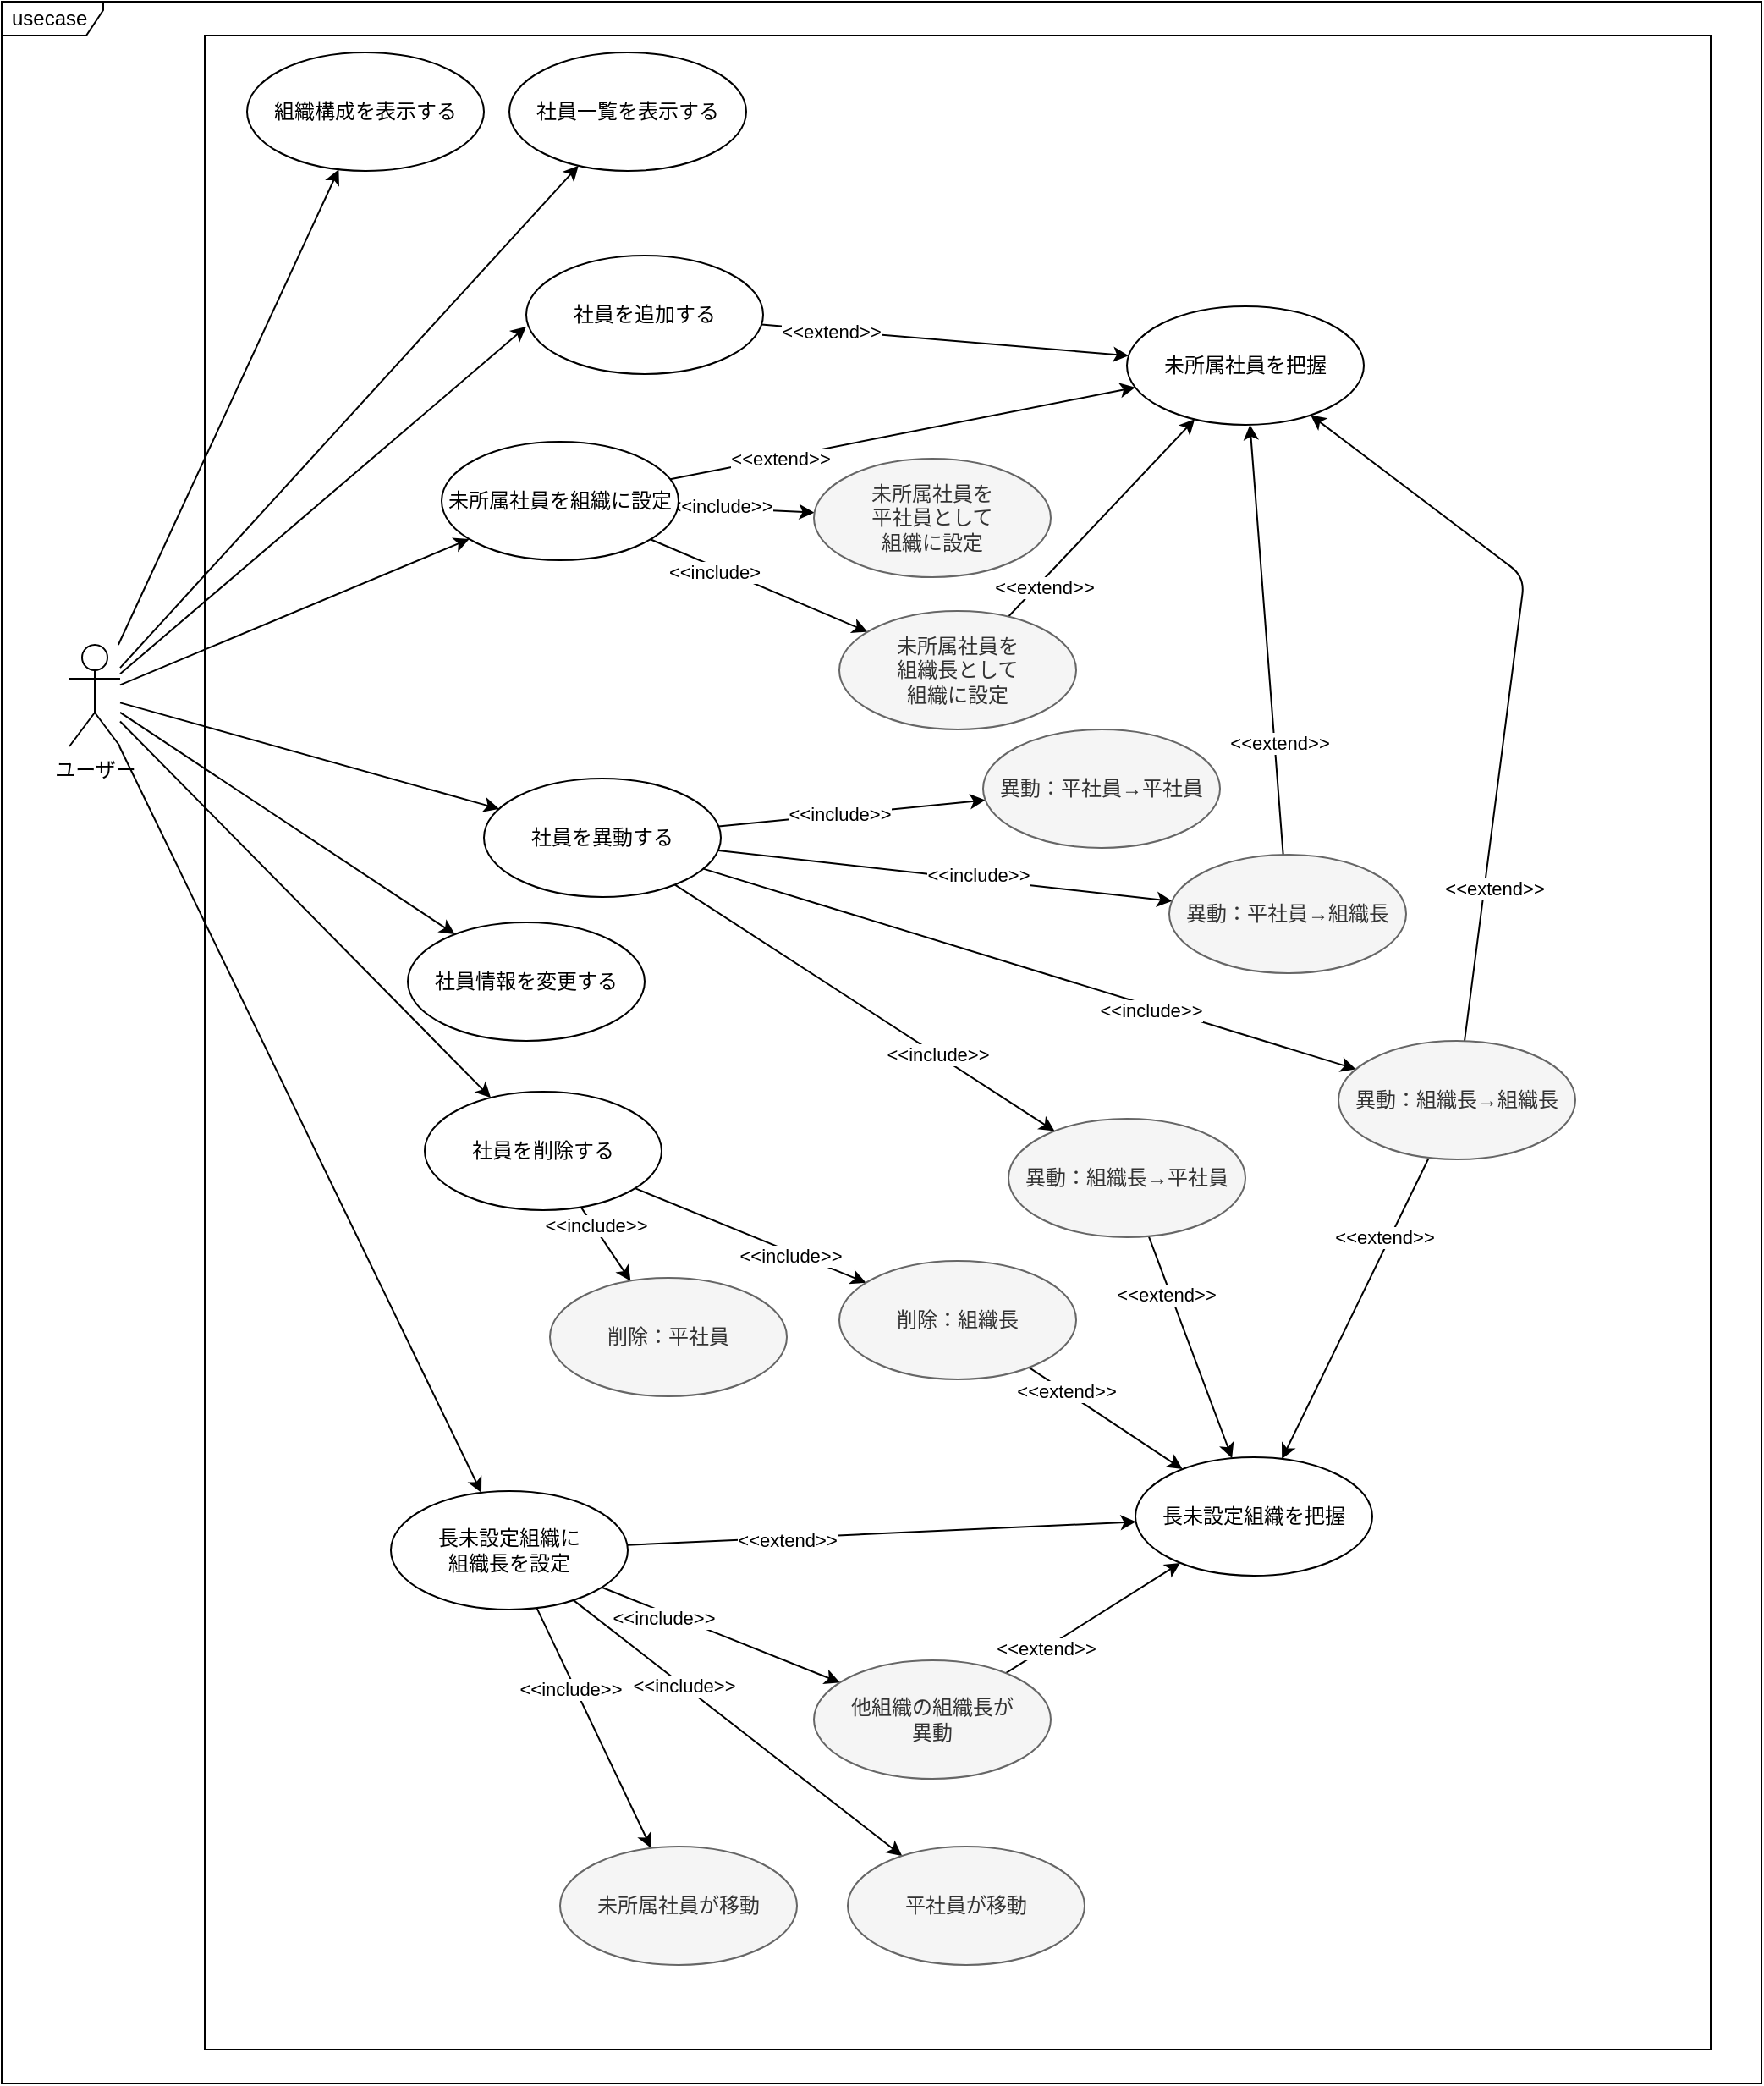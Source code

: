 <mxfile>
    <diagram id="2ksgyWF3tp9E1K3VVl34" name="ページ1">
        <mxGraphModel dx="1631" dy="971" grid="1" gridSize="10" guides="1" tooltips="1" connect="1" arrows="1" fold="1" page="1" pageScale="1" pageWidth="827" pageHeight="1169" math="0" shadow="0">
            <root>
                <mxCell id="0"/>
                <mxCell id="1" parent="0"/>
                <mxCell id="2" value="usecase&amp;nbsp;" style="shape=umlFrame;whiteSpace=wrap;html=1;width=60;height=20;swimlaneFillColor=#FFFFFF;" parent="1" vertex="1">
                    <mxGeometry x="90" y="90" width="1040" height="1230" as="geometry"/>
                </mxCell>
                <mxCell id="4" value="" style="rounded=0;whiteSpace=wrap;html=1;" parent="1" vertex="1">
                    <mxGeometry x="210" y="110" width="890" height="1190" as="geometry"/>
                </mxCell>
                <mxCell id="JHWFW5T5HbclnQ7vvKRL-102" style="edgeStyle=none;html=1;" edge="1" parent="1" source="5" target="JHWFW5T5HbclnQ7vvKRL-84">
                    <mxGeometry relative="1" as="geometry"/>
                </mxCell>
                <mxCell id="JHWFW5T5HbclnQ7vvKRL-103" value="&amp;lt;&amp;lt;extend&amp;gt;&amp;gt;" style="edgeLabel;html=1;align=center;verticalAlign=middle;resizable=0;points=[];" vertex="1" connectable="0" parent="JHWFW5T5HbclnQ7vvKRL-102">
                    <mxGeometry x="-0.616" relative="1" as="geometry">
                        <mxPoint x="-1" as="offset"/>
                    </mxGeometry>
                </mxCell>
                <mxCell id="5" value="社員を追加する" style="ellipse;whiteSpace=wrap;html=1;" parent="1" vertex="1">
                    <mxGeometry x="400" y="240" width="140" height="70" as="geometry"/>
                </mxCell>
                <mxCell id="35" style="edgeStyle=none;html=1;" parent="1" source="7" target="31" edge="1">
                    <mxGeometry relative="1" as="geometry"/>
                </mxCell>
                <mxCell id="40" value="&amp;lt;&amp;lt;include&amp;gt;&amp;gt;" style="edgeLabel;html=1;align=center;verticalAlign=middle;resizable=0;points=[];" parent="35" vertex="1" connectable="0">
                    <mxGeometry x="-0.102" y="1" relative="1" as="geometry">
                        <mxPoint as="offset"/>
                    </mxGeometry>
                </mxCell>
                <mxCell id="36" style="edgeStyle=none;html=1;" parent="1" source="7" target="32" edge="1">
                    <mxGeometry relative="1" as="geometry"/>
                </mxCell>
                <mxCell id="41" value="&amp;lt;&amp;lt;include&amp;gt;&amp;gt;" style="edgeLabel;html=1;align=center;verticalAlign=middle;resizable=0;points=[];" parent="36" vertex="1" connectable="0">
                    <mxGeometry x="0.255" y="-2" relative="1" as="geometry">
                        <mxPoint x="-15" y="-7" as="offset"/>
                    </mxGeometry>
                </mxCell>
                <mxCell id="38" style="edgeStyle=none;html=1;" parent="1" source="7" target="34" edge="1">
                    <mxGeometry relative="1" as="geometry"/>
                </mxCell>
                <mxCell id="42" value="&amp;lt;&amp;lt;include&amp;gt;&amp;gt;" style="edgeLabel;html=1;align=center;verticalAlign=middle;resizable=0;points=[];" parent="38" vertex="1" connectable="0">
                    <mxGeometry x="0.373" y="-2" relative="1" as="geometry">
                        <mxPoint as="offset"/>
                    </mxGeometry>
                </mxCell>
                <mxCell id="JHWFW5T5HbclnQ7vvKRL-67" style="edgeStyle=none;html=1;" edge="1" parent="1" source="7" target="33">
                    <mxGeometry relative="1" as="geometry"/>
                </mxCell>
                <mxCell id="JHWFW5T5HbclnQ7vvKRL-68" value="&amp;lt;&amp;lt;include&amp;gt;&amp;gt;" style="edgeLabel;html=1;align=center;verticalAlign=middle;resizable=0;points=[];" vertex="1" connectable="0" parent="JHWFW5T5HbclnQ7vvKRL-67">
                    <mxGeometry x="0.379" relative="1" as="geometry">
                        <mxPoint as="offset"/>
                    </mxGeometry>
                </mxCell>
                <mxCell id="7" value="社員を異動する" style="ellipse;whiteSpace=wrap;html=1;" parent="1" vertex="1">
                    <mxGeometry x="375" y="549" width="140" height="70" as="geometry"/>
                </mxCell>
                <mxCell id="46" style="edgeStyle=none;html=1;" parent="1" source="11" target="43" edge="1">
                    <mxGeometry relative="1" as="geometry"/>
                </mxCell>
                <mxCell id="48" value="&amp;lt;&amp;lt;include&amp;gt;&amp;gt;" style="edgeLabel;html=1;align=center;verticalAlign=middle;resizable=0;points=[];" parent="46" vertex="1" connectable="0">
                    <mxGeometry x="-0.483" y="1" relative="1" as="geometry">
                        <mxPoint as="offset"/>
                    </mxGeometry>
                </mxCell>
                <mxCell id="50" style="edgeStyle=none;html=1;" parent="1" source="11" target="45" edge="1">
                    <mxGeometry relative="1" as="geometry"/>
                </mxCell>
                <mxCell id="51" value="&amp;lt;&amp;lt;include&amp;gt;&amp;gt;" style="edgeLabel;html=1;align=center;verticalAlign=middle;resizable=0;points=[];" parent="50" vertex="1" connectable="0">
                    <mxGeometry x="0.349" y="-2" relative="1" as="geometry">
                        <mxPoint as="offset"/>
                    </mxGeometry>
                </mxCell>
                <mxCell id="11" value="社員を削除する" style="ellipse;whiteSpace=wrap;html=1;" parent="1" vertex="1">
                    <mxGeometry x="340" y="734" width="140" height="70" as="geometry"/>
                </mxCell>
                <mxCell id="16" style="edgeStyle=none;html=1;" parent="1" source="3" target="11" edge="1">
                    <mxGeometry relative="1" as="geometry"/>
                </mxCell>
                <mxCell id="17" style="edgeStyle=none;html=1;entryX=0;entryY=0.6;entryDx=0;entryDy=0;entryPerimeter=0;" parent="1" source="3" target="5" edge="1">
                    <mxGeometry relative="1" as="geometry"/>
                </mxCell>
                <mxCell id="18" style="edgeStyle=none;html=1;" parent="1" source="3" target="7" edge="1">
                    <mxGeometry relative="1" as="geometry"/>
                </mxCell>
                <mxCell id="21" style="edgeStyle=none;html=1;" parent="1" source="3" target="19" edge="1">
                    <mxGeometry relative="1" as="geometry"/>
                </mxCell>
                <mxCell id="22" style="edgeStyle=none;html=1;" parent="1" source="3" target="20" edge="1">
                    <mxGeometry relative="1" as="geometry"/>
                </mxCell>
                <mxCell id="53" style="edgeStyle=none;html=1;" parent="1" source="3" target="52" edge="1">
                    <mxGeometry relative="1" as="geometry"/>
                </mxCell>
                <mxCell id="JHWFW5T5HbclnQ7vvKRL-100" style="edgeStyle=none;html=1;" edge="1" parent="1" source="3" target="JHWFW5T5HbclnQ7vvKRL-88">
                    <mxGeometry relative="1" as="geometry"/>
                </mxCell>
                <mxCell id="JHWFW5T5HbclnQ7vvKRL-101" style="edgeStyle=none;html=1;" edge="1" parent="1" source="3" target="JHWFW5T5HbclnQ7vvKRL-94">
                    <mxGeometry relative="1" as="geometry"/>
                </mxCell>
                <mxCell id="3" value="ユーザー" style="shape=umlActor;verticalLabelPosition=bottom;verticalAlign=top;html=1;" parent="1" vertex="1">
                    <mxGeometry x="130" y="470" width="30" height="60" as="geometry"/>
                </mxCell>
                <mxCell id="19" value="社員一覧を表示する" style="ellipse;whiteSpace=wrap;html=1;" parent="1" vertex="1">
                    <mxGeometry x="390" y="120" width="140" height="70" as="geometry"/>
                </mxCell>
                <mxCell id="20" value="組織構成を表示する" style="ellipse;whiteSpace=wrap;html=1;" parent="1" vertex="1">
                    <mxGeometry x="235" y="120" width="140" height="70" as="geometry"/>
                </mxCell>
                <mxCell id="31" value="異動：平社員→平社員" style="ellipse;whiteSpace=wrap;html=1;fillColor=#f5f5f5;fontColor=#333333;strokeColor=#666666;" parent="1" vertex="1">
                    <mxGeometry x="670" y="520" width="140" height="70" as="geometry"/>
                </mxCell>
                <mxCell id="JHWFW5T5HbclnQ7vvKRL-106" style="edgeStyle=none;html=1;" edge="1" parent="1" source="32" target="JHWFW5T5HbclnQ7vvKRL-84">
                    <mxGeometry relative="1" as="geometry">
                        <Array as="points"/>
                    </mxGeometry>
                </mxCell>
                <mxCell id="JHWFW5T5HbclnQ7vvKRL-107" value="&amp;lt;&amp;lt;extend&amp;gt;&amp;gt;" style="edgeLabel;html=1;align=center;verticalAlign=middle;resizable=0;points=[];" vertex="1" connectable="0" parent="JHWFW5T5HbclnQ7vvKRL-106">
                    <mxGeometry x="-0.478" y="-3" relative="1" as="geometry">
                        <mxPoint as="offset"/>
                    </mxGeometry>
                </mxCell>
                <mxCell id="32" value="異動：平社員→組織長" style="ellipse;whiteSpace=wrap;html=1;fillColor=#f5f5f5;fontColor=#333333;strokeColor=#666666;" parent="1" vertex="1">
                    <mxGeometry x="780" y="594" width="140" height="70" as="geometry"/>
                </mxCell>
                <mxCell id="JHWFW5T5HbclnQ7vvKRL-108" style="edgeStyle=none;html=1;" edge="1" parent="1" source="33" target="JHWFW5T5HbclnQ7vvKRL-85">
                    <mxGeometry relative="1" as="geometry"/>
                </mxCell>
                <mxCell id="JHWFW5T5HbclnQ7vvKRL-109" value="&amp;lt;&amp;lt;extend&amp;gt;&amp;gt;" style="edgeLabel;html=1;align=center;verticalAlign=middle;resizable=0;points=[];" vertex="1" connectable="0" parent="JHWFW5T5HbclnQ7vvKRL-108">
                    <mxGeometry x="-0.495" y="-3" relative="1" as="geometry">
                        <mxPoint as="offset"/>
                    </mxGeometry>
                </mxCell>
                <mxCell id="33" value="異動：組織長→平社員" style="ellipse;whiteSpace=wrap;html=1;fillColor=#f5f5f5;fontColor=#333333;strokeColor=#666666;" parent="1" vertex="1">
                    <mxGeometry x="685" y="750" width="140" height="70" as="geometry"/>
                </mxCell>
                <mxCell id="JHWFW5T5HbclnQ7vvKRL-110" style="edgeStyle=none;html=1;" edge="1" parent="1" source="34" target="JHWFW5T5HbclnQ7vvKRL-85">
                    <mxGeometry relative="1" as="geometry"/>
                </mxCell>
                <mxCell id="JHWFW5T5HbclnQ7vvKRL-111" value="&amp;lt;&amp;lt;extend&amp;gt;&amp;gt;" style="edgeLabel;html=1;align=center;verticalAlign=middle;resizable=0;points=[];" vertex="1" connectable="0" parent="JHWFW5T5HbclnQ7vvKRL-110">
                    <mxGeometry x="-0.458" y="-4" relative="1" as="geometry">
                        <mxPoint as="offset"/>
                    </mxGeometry>
                </mxCell>
                <mxCell id="JHWFW5T5HbclnQ7vvKRL-112" style="edgeStyle=none;html=1;" edge="1" parent="1" source="34" target="JHWFW5T5HbclnQ7vvKRL-84">
                    <mxGeometry relative="1" as="geometry">
                        <Array as="points">
                            <mxPoint x="990" y="430"/>
                        </Array>
                    </mxGeometry>
                </mxCell>
                <mxCell id="JHWFW5T5HbclnQ7vvKRL-113" value="&amp;lt;&amp;lt;extend&amp;gt;&amp;gt;" style="edgeLabel;html=1;align=center;verticalAlign=middle;resizable=0;points=[];" vertex="1" connectable="0" parent="JHWFW5T5HbclnQ7vvKRL-112">
                    <mxGeometry x="-0.578" y="-5" relative="1" as="geometry">
                        <mxPoint as="offset"/>
                    </mxGeometry>
                </mxCell>
                <mxCell id="34" value="異動：組織長→組織長" style="ellipse;whiteSpace=wrap;html=1;fillColor=#f5f5f5;fontColor=#333333;strokeColor=#666666;" parent="1" vertex="1">
                    <mxGeometry x="880" y="704" width="140" height="70" as="geometry"/>
                </mxCell>
                <mxCell id="43" value="削除：平社員" style="ellipse;whiteSpace=wrap;html=1;fillColor=#f5f5f5;fontColor=#333333;strokeColor=#666666;" parent="1" vertex="1">
                    <mxGeometry x="414" y="844" width="140" height="70" as="geometry"/>
                </mxCell>
                <mxCell id="JHWFW5T5HbclnQ7vvKRL-104" style="edgeStyle=none;html=1;" edge="1" parent="1" source="45" target="JHWFW5T5HbclnQ7vvKRL-85">
                    <mxGeometry relative="1" as="geometry"/>
                </mxCell>
                <mxCell id="JHWFW5T5HbclnQ7vvKRL-105" value="&amp;lt;&amp;lt;extend&amp;gt;&amp;gt;" style="edgeLabel;html=1;align=center;verticalAlign=middle;resizable=0;points=[];" vertex="1" connectable="0" parent="JHWFW5T5HbclnQ7vvKRL-104">
                    <mxGeometry x="-0.511" relative="1" as="geometry">
                        <mxPoint y="-1" as="offset"/>
                    </mxGeometry>
                </mxCell>
                <mxCell id="45" value="削除：組織長" style="ellipse;whiteSpace=wrap;html=1;fillColor=#f5f5f5;fontColor=#333333;strokeColor=#666666;" parent="1" vertex="1">
                    <mxGeometry x="585" y="834" width="140" height="70" as="geometry"/>
                </mxCell>
                <mxCell id="52" value="社員情報を変更する" style="ellipse;whiteSpace=wrap;html=1;" parent="1" vertex="1">
                    <mxGeometry x="330" y="634" width="140" height="70" as="geometry"/>
                </mxCell>
                <mxCell id="JHWFW5T5HbclnQ7vvKRL-84" value="未所属社員を把握" style="ellipse;whiteSpace=wrap;html=1;" vertex="1" parent="1">
                    <mxGeometry x="755" y="270" width="140" height="70" as="geometry"/>
                </mxCell>
                <mxCell id="JHWFW5T5HbclnQ7vvKRL-85" value="長未設定組織を把握" style="ellipse;whiteSpace=wrap;html=1;" vertex="1" parent="1">
                    <mxGeometry x="760" y="950" width="140" height="70" as="geometry"/>
                </mxCell>
                <mxCell id="JHWFW5T5HbclnQ7vvKRL-91" style="edgeStyle=none;html=1;" edge="1" parent="1" source="JHWFW5T5HbclnQ7vvKRL-88" target="JHWFW5T5HbclnQ7vvKRL-89">
                    <mxGeometry relative="1" as="geometry"/>
                </mxCell>
                <mxCell id="JHWFW5T5HbclnQ7vvKRL-97" value="&amp;lt;&amp;lt;include&amp;gt;&amp;gt;" style="edgeLabel;html=1;align=center;verticalAlign=middle;resizable=0;points=[];" vertex="1" connectable="0" parent="JHWFW5T5HbclnQ7vvKRL-91">
                    <mxGeometry x="-0.386" y="1" relative="1" as="geometry">
                        <mxPoint as="offset"/>
                    </mxGeometry>
                </mxCell>
                <mxCell id="JHWFW5T5HbclnQ7vvKRL-92" style="edgeStyle=none;html=1;" edge="1" parent="1" source="JHWFW5T5HbclnQ7vvKRL-88" target="JHWFW5T5HbclnQ7vvKRL-90">
                    <mxGeometry relative="1" as="geometry"/>
                </mxCell>
                <mxCell id="JHWFW5T5HbclnQ7vvKRL-98" value="&amp;lt;&amp;lt;include&amp;gt;" style="edgeLabel;html=1;align=center;verticalAlign=middle;resizable=0;points=[];" vertex="1" connectable="0" parent="JHWFW5T5HbclnQ7vvKRL-92">
                    <mxGeometry x="-0.399" y="-3" relative="1" as="geometry">
                        <mxPoint as="offset"/>
                    </mxGeometry>
                </mxCell>
                <mxCell id="JHWFW5T5HbclnQ7vvKRL-93" style="edgeStyle=none;html=1;" edge="1" parent="1" source="JHWFW5T5HbclnQ7vvKRL-88" target="JHWFW5T5HbclnQ7vvKRL-84">
                    <mxGeometry relative="1" as="geometry"/>
                </mxCell>
                <mxCell id="JHWFW5T5HbclnQ7vvKRL-96" value="&amp;lt;&amp;lt;extend&amp;gt;&amp;gt;" style="edgeLabel;html=1;align=center;verticalAlign=middle;resizable=0;points=[];" vertex="1" connectable="0" parent="JHWFW5T5HbclnQ7vvKRL-93">
                    <mxGeometry x="-0.529" relative="1" as="geometry">
                        <mxPoint as="offset"/>
                    </mxGeometry>
                </mxCell>
                <mxCell id="JHWFW5T5HbclnQ7vvKRL-88" value="未所属社員を組織に設定" style="ellipse;whiteSpace=wrap;html=1;" vertex="1" parent="1">
                    <mxGeometry x="350" y="350" width="140" height="70" as="geometry"/>
                </mxCell>
                <mxCell id="JHWFW5T5HbclnQ7vvKRL-89" value="未所属社員を&lt;br&gt;平社員として&lt;br&gt;組織に設定" style="ellipse;whiteSpace=wrap;html=1;fillColor=#f5f5f5;fontColor=#333333;strokeColor=#666666;" vertex="1" parent="1">
                    <mxGeometry x="570" y="360" width="140" height="70" as="geometry"/>
                </mxCell>
                <mxCell id="JHWFW5T5HbclnQ7vvKRL-114" style="edgeStyle=none;html=1;" edge="1" parent="1" source="JHWFW5T5HbclnQ7vvKRL-90" target="JHWFW5T5HbclnQ7vvKRL-84">
                    <mxGeometry relative="1" as="geometry"/>
                </mxCell>
                <mxCell id="JHWFW5T5HbclnQ7vvKRL-115" value="&amp;lt;&amp;lt;extend&amp;gt;&amp;gt;" style="edgeLabel;html=1;align=center;verticalAlign=middle;resizable=0;points=[];" vertex="1" connectable="0" parent="JHWFW5T5HbclnQ7vvKRL-114">
                    <mxGeometry x="-0.667" y="-3" relative="1" as="geometry">
                        <mxPoint as="offset"/>
                    </mxGeometry>
                </mxCell>
                <mxCell id="JHWFW5T5HbclnQ7vvKRL-90" value="未所属社員を&lt;br&gt;組織長として&lt;br&gt;組織に設定" style="ellipse;whiteSpace=wrap;html=1;fillColor=#f5f5f5;fontColor=#333333;strokeColor=#666666;" vertex="1" parent="1">
                    <mxGeometry x="585" y="450" width="140" height="70" as="geometry"/>
                </mxCell>
                <mxCell id="JHWFW5T5HbclnQ7vvKRL-95" style="edgeStyle=none;html=1;" edge="1" parent="1" source="JHWFW5T5HbclnQ7vvKRL-94" target="JHWFW5T5HbclnQ7vvKRL-85">
                    <mxGeometry relative="1" as="geometry"/>
                </mxCell>
                <mxCell id="JHWFW5T5HbclnQ7vvKRL-99" value="&amp;lt;&amp;lt;extend&amp;gt;&amp;gt;" style="edgeLabel;html=1;align=center;verticalAlign=middle;resizable=0;points=[];" vertex="1" connectable="0" parent="JHWFW5T5HbclnQ7vvKRL-95">
                    <mxGeometry x="-0.372" y="-1" relative="1" as="geometry">
                        <mxPoint as="offset"/>
                    </mxGeometry>
                </mxCell>
                <mxCell id="JHWFW5T5HbclnQ7vvKRL-117" style="edgeStyle=none;html=1;" edge="1" parent="1" source="JHWFW5T5HbclnQ7vvKRL-94" target="JHWFW5T5HbclnQ7vvKRL-116">
                    <mxGeometry relative="1" as="geometry"/>
                </mxCell>
                <mxCell id="JHWFW5T5HbclnQ7vvKRL-118" value="&amp;lt;&amp;lt;include&amp;gt;&amp;gt;" style="edgeLabel;html=1;align=center;verticalAlign=middle;resizable=0;points=[];" vertex="1" connectable="0" parent="JHWFW5T5HbclnQ7vvKRL-117">
                    <mxGeometry x="-0.474" y="-3" relative="1" as="geometry">
                        <mxPoint as="offset"/>
                    </mxGeometry>
                </mxCell>
                <mxCell id="JHWFW5T5HbclnQ7vvKRL-122" style="edgeStyle=none;html=1;" edge="1" parent="1" source="JHWFW5T5HbclnQ7vvKRL-94" target="JHWFW5T5HbclnQ7vvKRL-121">
                    <mxGeometry relative="1" as="geometry"/>
                </mxCell>
                <mxCell id="JHWFW5T5HbclnQ7vvKRL-123" value="&amp;lt;&amp;lt;include&amp;gt;&amp;gt;" style="edgeLabel;html=1;align=center;verticalAlign=middle;resizable=0;points=[];" vertex="1" connectable="0" parent="JHWFW5T5HbclnQ7vvKRL-122">
                    <mxGeometry x="-0.33" relative="1" as="geometry">
                        <mxPoint as="offset"/>
                    </mxGeometry>
                </mxCell>
                <mxCell id="JHWFW5T5HbclnQ7vvKRL-125" style="edgeStyle=none;html=1;" edge="1" parent="1" source="JHWFW5T5HbclnQ7vvKRL-94" target="JHWFW5T5HbclnQ7vvKRL-124">
                    <mxGeometry relative="1" as="geometry"/>
                </mxCell>
                <mxCell id="JHWFW5T5HbclnQ7vvKRL-126" value="&amp;lt;&amp;lt;include&amp;gt;&amp;gt;" style="edgeLabel;html=1;align=center;verticalAlign=middle;resizable=0;points=[];" vertex="1" connectable="0" parent="JHWFW5T5HbclnQ7vvKRL-125">
                    <mxGeometry x="-0.348" y="-3" relative="1" as="geometry">
                        <mxPoint as="offset"/>
                    </mxGeometry>
                </mxCell>
                <mxCell id="JHWFW5T5HbclnQ7vvKRL-94" value="長未設定組織に&lt;br&gt;組織長を設定" style="ellipse;whiteSpace=wrap;html=1;" vertex="1" parent="1">
                    <mxGeometry x="320" y="970" width="140" height="70" as="geometry"/>
                </mxCell>
                <mxCell id="JHWFW5T5HbclnQ7vvKRL-119" style="edgeStyle=none;html=1;" edge="1" parent="1" source="JHWFW5T5HbclnQ7vvKRL-116" target="JHWFW5T5HbclnQ7vvKRL-85">
                    <mxGeometry relative="1" as="geometry"/>
                </mxCell>
                <mxCell id="JHWFW5T5HbclnQ7vvKRL-120" value="&amp;lt;&amp;lt;extend&amp;gt;&amp;gt;" style="edgeLabel;html=1;align=center;verticalAlign=middle;resizable=0;points=[];" vertex="1" connectable="0" parent="JHWFW5T5HbclnQ7vvKRL-119">
                    <mxGeometry x="-0.553" relative="1" as="geometry">
                        <mxPoint as="offset"/>
                    </mxGeometry>
                </mxCell>
                <mxCell id="JHWFW5T5HbclnQ7vvKRL-116" value="他組織の組織長が&lt;br&gt;異動" style="ellipse;whiteSpace=wrap;html=1;fillColor=#f5f5f5;fontColor=#333333;strokeColor=#666666;" vertex="1" parent="1">
                    <mxGeometry x="570" y="1070" width="140" height="70" as="geometry"/>
                </mxCell>
                <mxCell id="JHWFW5T5HbclnQ7vvKRL-121" value="平社員が移動" style="ellipse;whiteSpace=wrap;html=1;fillColor=#f5f5f5;fontColor=#333333;strokeColor=#666666;" vertex="1" parent="1">
                    <mxGeometry x="590" y="1180" width="140" height="70" as="geometry"/>
                </mxCell>
                <mxCell id="JHWFW5T5HbclnQ7vvKRL-124" value="未所属社員が移動" style="ellipse;whiteSpace=wrap;html=1;fillColor=#f5f5f5;fontColor=#333333;strokeColor=#666666;" vertex="1" parent="1">
                    <mxGeometry x="420" y="1180" width="140" height="70" as="geometry"/>
                </mxCell>
            </root>
        </mxGraphModel>
    </diagram>
    <diagram id="JgNJQtiwl_YFSWbjsgjo" name="社員移動パターン">
        <mxGraphModel dx="1386" dy="825" grid="1" gridSize="10" guides="1" tooltips="1" connect="1" arrows="1" fold="1" page="1" pageScale="1" pageWidth="827" pageHeight="1169" math="0" shadow="0">
            <root>
                <mxCell id="0"/>
                <mxCell id="1" parent="0"/>
                <mxCell id="7r9uO1jhRRSSFnEUNb5N-1" value="" style="childLayout=tableLayout;recursiveResize=0;shadow=0;fillColor=default;" parent="1" vertex="1">
                    <mxGeometry x="290" y="264.44" width="290" height="225.56" as="geometry"/>
                </mxCell>
                <mxCell id="7r9uO1jhRRSSFnEUNb5N-2" value="" style="shape=tableRow;horizontal=0;startSize=0;swimlaneHead=0;swimlaneBody=0;top=0;left=0;bottom=0;right=0;dropTarget=0;collapsible=0;recursiveResize=0;expand=0;fontStyle=0;fillColor=none;strokeColor=inherit;" parent="7r9uO1jhRRSSFnEUNb5N-1" vertex="1">
                    <mxGeometry width="290" height="76" as="geometry"/>
                </mxCell>
                <mxCell id="7r9uO1jhRRSSFnEUNb5N-3" value="\" style="connectable=0;recursiveResize=0;strokeColor=#666666;fillColor=#f5f5f5;align=center;whiteSpace=wrap;html=1;fontColor=#333333;" parent="7r9uO1jhRRSSFnEUNb5N-2" vertex="1">
                    <mxGeometry width="97" height="76" as="geometry">
                        <mxRectangle width="97" height="76" as="alternateBounds"/>
                    </mxGeometry>
                </mxCell>
                <mxCell id="7r9uO1jhRRSSFnEUNb5N-4" value="追加：平社員" style="connectable=0;recursiveResize=0;strokeColor=#666666;fillColor=#f5f5f5;align=center;whiteSpace=wrap;html=1;fontColor=#333333;" parent="7r9uO1jhRRSSFnEUNb5N-2" vertex="1">
                    <mxGeometry x="97" width="96" height="76" as="geometry">
                        <mxRectangle width="96" height="76" as="alternateBounds"/>
                    </mxGeometry>
                </mxCell>
                <mxCell id="7r9uO1jhRRSSFnEUNb5N-5" value="追加：組織長" style="connectable=0;recursiveResize=0;strokeColor=#666666;fillColor=#f5f5f5;align=center;whiteSpace=wrap;html=1;fontColor=#333333;" parent="7r9uO1jhRRSSFnEUNb5N-2" vertex="1">
                    <mxGeometry x="193" width="97" height="76" as="geometry">
                        <mxRectangle width="97" height="76" as="alternateBounds"/>
                    </mxGeometry>
                </mxCell>
                <mxCell id="7r9uO1jhRRSSFnEUNb5N-6" style="shape=tableRow;horizontal=0;startSize=0;swimlaneHead=0;swimlaneBody=0;top=0;left=0;bottom=0;right=0;dropTarget=0;collapsible=0;recursiveResize=0;expand=0;fontStyle=0;fillColor=none;strokeColor=inherit;" parent="7r9uO1jhRRSSFnEUNb5N-1" vertex="1">
                    <mxGeometry y="76" width="290" height="74" as="geometry"/>
                </mxCell>
                <mxCell id="7r9uO1jhRRSSFnEUNb5N-7" value="削除：平社員" style="connectable=0;recursiveResize=0;strokeColor=#666666;fillColor=#f5f5f5;align=center;whiteSpace=wrap;html=1;fontColor=#333333;" parent="7r9uO1jhRRSSFnEUNb5N-6" vertex="1">
                    <mxGeometry width="97" height="74" as="geometry">
                        <mxRectangle width="97" height="74" as="alternateBounds"/>
                    </mxGeometry>
                </mxCell>
                <mxCell id="7r9uO1jhRRSSFnEUNb5N-8" value="平→平" style="connectable=0;recursiveResize=0;strokeColor=inherit;fillColor=none;align=center;whiteSpace=wrap;html=1;" parent="7r9uO1jhRRSSFnEUNb5N-6" vertex="1">
                    <mxGeometry x="97" width="96" height="74" as="geometry">
                        <mxRectangle width="96" height="74" as="alternateBounds"/>
                    </mxGeometry>
                </mxCell>
                <mxCell id="7r9uO1jhRRSSFnEUNb5N-9" value="平→長" style="connectable=0;recursiveResize=0;strokeColor=inherit;fillColor=none;align=center;whiteSpace=wrap;html=1;" parent="7r9uO1jhRRSSFnEUNb5N-6" vertex="1">
                    <mxGeometry x="193" width="97" height="74" as="geometry">
                        <mxRectangle width="97" height="74" as="alternateBounds"/>
                    </mxGeometry>
                </mxCell>
                <mxCell id="7r9uO1jhRRSSFnEUNb5N-10" style="shape=tableRow;horizontal=0;startSize=0;swimlaneHead=0;swimlaneBody=0;top=0;left=0;bottom=0;right=0;dropTarget=0;collapsible=0;recursiveResize=0;expand=0;fontStyle=0;fillColor=none;strokeColor=inherit;" parent="7r9uO1jhRRSSFnEUNb5N-1" vertex="1">
                    <mxGeometry y="150" width="290" height="76" as="geometry"/>
                </mxCell>
                <mxCell id="7r9uO1jhRRSSFnEUNb5N-11" value="削除：組織長" style="connectable=0;recursiveResize=0;strokeColor=#666666;fillColor=#f5f5f5;align=center;whiteSpace=wrap;html=1;fontColor=#333333;" parent="7r9uO1jhRRSSFnEUNb5N-10" vertex="1">
                    <mxGeometry width="97" height="76" as="geometry">
                        <mxRectangle width="97" height="76" as="alternateBounds"/>
                    </mxGeometry>
                </mxCell>
                <mxCell id="7r9uO1jhRRSSFnEUNb5N-12" value="長→平" style="connectable=0;recursiveResize=0;strokeColor=inherit;fillColor=none;align=center;whiteSpace=wrap;html=1;" parent="7r9uO1jhRRSSFnEUNb5N-10" vertex="1">
                    <mxGeometry x="97" width="96" height="76" as="geometry">
                        <mxRectangle width="96" height="76" as="alternateBounds"/>
                    </mxGeometry>
                </mxCell>
                <mxCell id="7r9uO1jhRRSSFnEUNb5N-13" value="長→長" style="connectable=0;recursiveResize=0;strokeColor=inherit;fillColor=none;align=center;whiteSpace=wrap;html=1;" parent="7r9uO1jhRRSSFnEUNb5N-10" vertex="1">
                    <mxGeometry x="193" width="97" height="76" as="geometry">
                        <mxRectangle width="97" height="76" as="alternateBounds"/>
                    </mxGeometry>
                </mxCell>
            </root>
        </mxGraphModel>
    </diagram>
</mxfile>